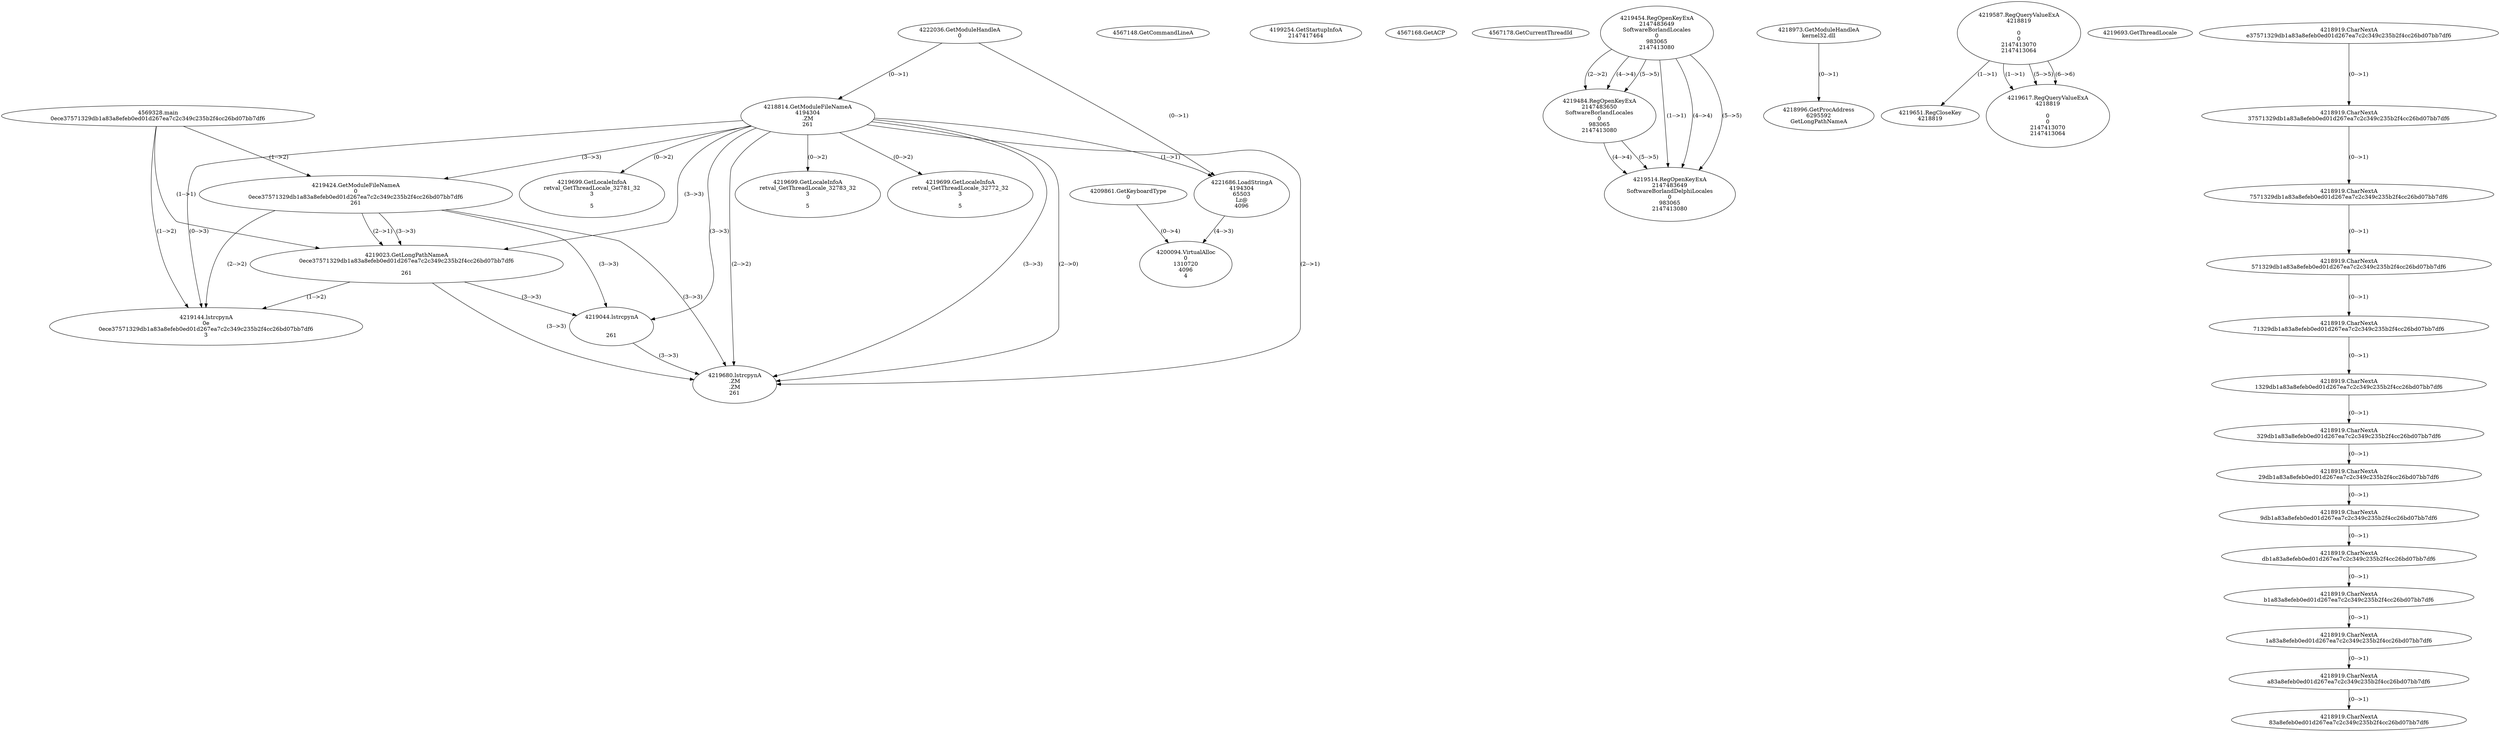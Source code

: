 // Global SCDG with merge call
digraph {
	0 [label="4569328.main
0ece37571329db1a83a8efeb0ed01d267ea7c2c349c235b2f4cc26bd07bb7df6"]
	1 [label="4222036.GetModuleHandleA
0"]
	2 [label="4209861.GetKeyboardType
0"]
	3 [label="4567148.GetCommandLineA
"]
	4 [label="4199254.GetStartupInfoA
2147417464"]
	5 [label="4567168.GetACP
"]
	6 [label="4567178.GetCurrentThreadId
"]
	7 [label="4218814.GetModuleFileNameA
4194304
.ZM
261"]
	1 -> 7 [label="(0-->1)"]
	8 [label="4219424.GetModuleFileNameA
0
0ece37571329db1a83a8efeb0ed01d267ea7c2c349c235b2f4cc26bd07bb7df6
261"]
	0 -> 8 [label="(1-->2)"]
	7 -> 8 [label="(3-->3)"]
	9 [label="4219454.RegOpenKeyExA
2147483649
Software\Borland\Locales
0
983065
2147413080"]
	10 [label="4218973.GetModuleHandleA
kernel32.dll"]
	11 [label="4218996.GetProcAddress
6295592
GetLongPathNameA"]
	10 -> 11 [label="(0-->1)"]
	12 [label="4219023.GetLongPathNameA
0ece37571329db1a83a8efeb0ed01d267ea7c2c349c235b2f4cc26bd07bb7df6

261"]
	0 -> 12 [label="(1-->1)"]
	8 -> 12 [label="(2-->1)"]
	7 -> 12 [label="(3-->3)"]
	8 -> 12 [label="(3-->3)"]
	13 [label="4219044.lstrcpynA


261"]
	7 -> 13 [label="(3-->3)"]
	8 -> 13 [label="(3-->3)"]
	12 -> 13 [label="(3-->3)"]
	14 [label="4219587.RegQueryValueExA
4218819

0
0
2147413070
2147413064"]
	15 [label="4219651.RegCloseKey
4218819"]
	14 -> 15 [label="(1-->1)"]
	16 [label="4219680.lstrcpynA
.ZM
.ZM
261"]
	7 -> 16 [label="(2-->1)"]
	7 -> 16 [label="(2-->2)"]
	7 -> 16 [label="(3-->3)"]
	8 -> 16 [label="(3-->3)"]
	12 -> 16 [label="(3-->3)"]
	13 -> 16 [label="(3-->3)"]
	7 -> 16 [label="(2-->0)"]
	17 [label="4219693.GetThreadLocale
"]
	18 [label="4219699.GetLocaleInfoA
retval_GetThreadLocale_32781_32
3

5"]
	7 -> 18 [label="(0-->2)"]
	19 [label="4221686.LoadStringA
4194304
65503
Lz@
4096"]
	1 -> 19 [label="(0-->1)"]
	7 -> 19 [label="(1-->1)"]
	20 [label="4200094.VirtualAlloc
0
1310720
4096
4"]
	19 -> 20 [label="(4-->3)"]
	2 -> 20 [label="(0-->4)"]
	21 [label="4219484.RegOpenKeyExA
2147483650
Software\Borland\Locales
0
983065
2147413080"]
	9 -> 21 [label="(2-->2)"]
	9 -> 21 [label="(4-->4)"]
	9 -> 21 [label="(5-->5)"]
	22 [label="4219144.lstrcpynA
0e
0ece37571329db1a83a8efeb0ed01d267ea7c2c349c235b2f4cc26bd07bb7df6
3"]
	0 -> 22 [label="(1-->2)"]
	8 -> 22 [label="(2-->2)"]
	12 -> 22 [label="(1-->2)"]
	7 -> 22 [label="(0-->3)"]
	23 [label="4218919.CharNextA
e37571329db1a83a8efeb0ed01d267ea7c2c349c235b2f4cc26bd07bb7df6"]
	24 [label="4218919.CharNextA
37571329db1a83a8efeb0ed01d267ea7c2c349c235b2f4cc26bd07bb7df6"]
	23 -> 24 [label="(0-->1)"]
	25 [label="4218919.CharNextA
7571329db1a83a8efeb0ed01d267ea7c2c349c235b2f4cc26bd07bb7df6"]
	24 -> 25 [label="(0-->1)"]
	26 [label="4218919.CharNextA
571329db1a83a8efeb0ed01d267ea7c2c349c235b2f4cc26bd07bb7df6"]
	25 -> 26 [label="(0-->1)"]
	27 [label="4218919.CharNextA
71329db1a83a8efeb0ed01d267ea7c2c349c235b2f4cc26bd07bb7df6"]
	26 -> 27 [label="(0-->1)"]
	28 [label="4218919.CharNextA
1329db1a83a8efeb0ed01d267ea7c2c349c235b2f4cc26bd07bb7df6"]
	27 -> 28 [label="(0-->1)"]
	29 [label="4218919.CharNextA
329db1a83a8efeb0ed01d267ea7c2c349c235b2f4cc26bd07bb7df6"]
	28 -> 29 [label="(0-->1)"]
	30 [label="4218919.CharNextA
29db1a83a8efeb0ed01d267ea7c2c349c235b2f4cc26bd07bb7df6"]
	29 -> 30 [label="(0-->1)"]
	31 [label="4218919.CharNextA
9db1a83a8efeb0ed01d267ea7c2c349c235b2f4cc26bd07bb7df6"]
	30 -> 31 [label="(0-->1)"]
	32 [label="4218919.CharNextA
db1a83a8efeb0ed01d267ea7c2c349c235b2f4cc26bd07bb7df6"]
	31 -> 32 [label="(0-->1)"]
	33 [label="4218919.CharNextA
b1a83a8efeb0ed01d267ea7c2c349c235b2f4cc26bd07bb7df6"]
	32 -> 33 [label="(0-->1)"]
	34 [label="4218919.CharNextA
1a83a8efeb0ed01d267ea7c2c349c235b2f4cc26bd07bb7df6"]
	33 -> 34 [label="(0-->1)"]
	35 [label="4218919.CharNextA
a83a8efeb0ed01d267ea7c2c349c235b2f4cc26bd07bb7df6"]
	34 -> 35 [label="(0-->1)"]
	36 [label="4218919.CharNextA
83a8efeb0ed01d267ea7c2c349c235b2f4cc26bd07bb7df6"]
	35 -> 36 [label="(0-->1)"]
	37 [label="4219617.RegQueryValueExA
4218819

0
0
2147413070
2147413064"]
	14 -> 37 [label="(1-->1)"]
	14 -> 37 [label="(5-->5)"]
	14 -> 37 [label="(6-->6)"]
	38 [label="4219699.GetLocaleInfoA
retval_GetThreadLocale_32783_32
3

5"]
	7 -> 38 [label="(0-->2)"]
	39 [label="4219514.RegOpenKeyExA
2147483649
Software\Borland\Delphi\Locales
0
983065
2147413080"]
	9 -> 39 [label="(1-->1)"]
	9 -> 39 [label="(4-->4)"]
	21 -> 39 [label="(4-->4)"]
	9 -> 39 [label="(5-->5)"]
	21 -> 39 [label="(5-->5)"]
	40 [label="4219699.GetLocaleInfoA
retval_GetThreadLocale_32772_32
3

5"]
	7 -> 40 [label="(0-->2)"]
}
